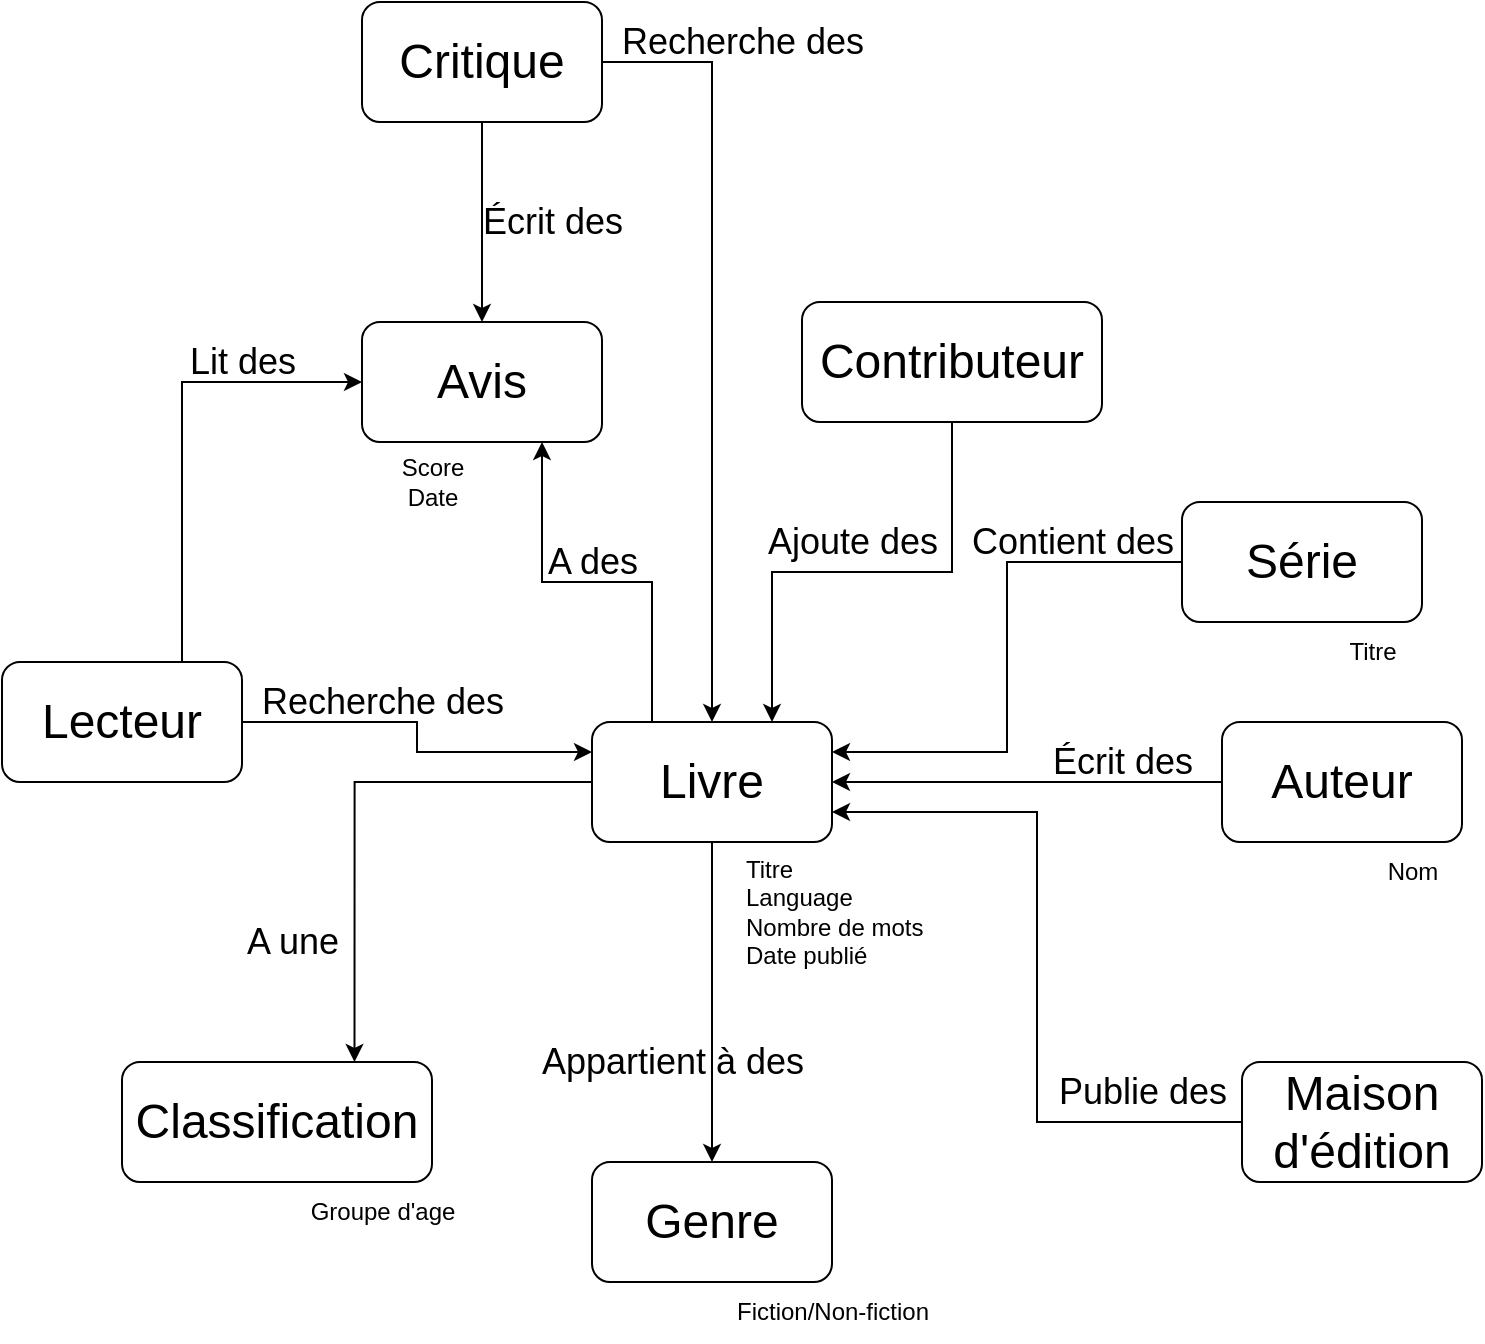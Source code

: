 <mxfile version="21.5.0" type="device">
  <diagram name="Page-1" id="Ax06X-4NIvisJhjtFsqR">
    <mxGraphModel dx="1378" dy="822" grid="1" gridSize="10" guides="1" tooltips="1" connect="1" arrows="1" fold="1" page="1" pageScale="1" pageWidth="850" pageHeight="1100" math="0" shadow="0">
      <root>
        <mxCell id="0" />
        <mxCell id="1" parent="0" />
        <mxCell id="MLrWOcbh6ogIc63_uTV6-1" value="Avis" style="rounded=1;whiteSpace=wrap;html=1;fontSize=24;" vertex="1" parent="1">
          <mxGeometry x="190" y="280" width="120" height="60" as="geometry" />
        </mxCell>
        <mxCell id="MLrWOcbh6ogIc63_uTV6-33" style="edgeStyle=orthogonalEdgeStyle;rounded=0;orthogonalLoop=1;jettySize=auto;html=1;entryX=0.5;entryY=0;entryDx=0;entryDy=0;" edge="1" parent="1" source="MLrWOcbh6ogIc63_uTV6-2" target="MLrWOcbh6ogIc63_uTV6-9">
          <mxGeometry relative="1" as="geometry" />
        </mxCell>
        <mxCell id="MLrWOcbh6ogIc63_uTV6-48" style="edgeStyle=orthogonalEdgeStyle;rounded=0;orthogonalLoop=1;jettySize=auto;html=1;entryX=0.75;entryY=0;entryDx=0;entryDy=0;" edge="1" parent="1" source="MLrWOcbh6ogIc63_uTV6-2" target="MLrWOcbh6ogIc63_uTV6-12">
          <mxGeometry relative="1" as="geometry" />
        </mxCell>
        <mxCell id="MLrWOcbh6ogIc63_uTV6-52" style="edgeStyle=orthogonalEdgeStyle;rounded=0;orthogonalLoop=1;jettySize=auto;html=1;entryX=0.75;entryY=1;entryDx=0;entryDy=0;exitX=0.25;exitY=0;exitDx=0;exitDy=0;" edge="1" parent="1" source="MLrWOcbh6ogIc63_uTV6-2" target="MLrWOcbh6ogIc63_uTV6-1">
          <mxGeometry relative="1" as="geometry" />
        </mxCell>
        <mxCell id="MLrWOcbh6ogIc63_uTV6-2" value="&lt;div style=&quot;font-size: 24px;&quot;&gt;Livre&lt;/div&gt;" style="rounded=1;whiteSpace=wrap;html=1;fontSize=24;" vertex="1" parent="1">
          <mxGeometry x="305" y="480" width="120" height="60" as="geometry" />
        </mxCell>
        <mxCell id="MLrWOcbh6ogIc63_uTV6-53" style="edgeStyle=orthogonalEdgeStyle;rounded=0;orthogonalLoop=1;jettySize=auto;html=1;" edge="1" parent="1" source="MLrWOcbh6ogIc63_uTV6-5" target="MLrWOcbh6ogIc63_uTV6-1">
          <mxGeometry relative="1" as="geometry" />
        </mxCell>
        <mxCell id="MLrWOcbh6ogIc63_uTV6-73" style="edgeStyle=orthogonalEdgeStyle;rounded=0;orthogonalLoop=1;jettySize=auto;html=1;exitX=1;exitY=0.5;exitDx=0;exitDy=0;entryX=0.5;entryY=0;entryDx=0;entryDy=0;" edge="1" parent="1" source="MLrWOcbh6ogIc63_uTV6-5" target="MLrWOcbh6ogIc63_uTV6-2">
          <mxGeometry relative="1" as="geometry" />
        </mxCell>
        <mxCell id="MLrWOcbh6ogIc63_uTV6-5" value="Critique" style="rounded=1;whiteSpace=wrap;html=1;fontSize=24;" vertex="1" parent="1">
          <mxGeometry x="190" y="120" width="120" height="60" as="geometry" />
        </mxCell>
        <mxCell id="MLrWOcbh6ogIc63_uTV6-50" style="edgeStyle=orthogonalEdgeStyle;rounded=0;orthogonalLoop=1;jettySize=auto;html=1;entryX=1;entryY=0.25;entryDx=0;entryDy=0;" edge="1" parent="1" source="MLrWOcbh6ogIc63_uTV6-6" target="MLrWOcbh6ogIc63_uTV6-2">
          <mxGeometry relative="1" as="geometry" />
        </mxCell>
        <mxCell id="MLrWOcbh6ogIc63_uTV6-6" value="&lt;div&gt;Série&lt;/div&gt;" style="rounded=1;whiteSpace=wrap;html=1;fontSize=24;" vertex="1" parent="1">
          <mxGeometry x="600" y="370" width="120" height="60" as="geometry" />
        </mxCell>
        <mxCell id="MLrWOcbh6ogIc63_uTV6-39" style="edgeStyle=orthogonalEdgeStyle;rounded=0;orthogonalLoop=1;jettySize=auto;html=1;entryX=0.75;entryY=0;entryDx=0;entryDy=0;" edge="1" parent="1" source="MLrWOcbh6ogIc63_uTV6-7" target="MLrWOcbh6ogIc63_uTV6-2">
          <mxGeometry relative="1" as="geometry" />
        </mxCell>
        <mxCell id="MLrWOcbh6ogIc63_uTV6-7" value="Contributeur" style="rounded=1;whiteSpace=wrap;html=1;fontSize=24;" vertex="1" parent="1">
          <mxGeometry x="410" y="270" width="150" height="60" as="geometry" />
        </mxCell>
        <mxCell id="MLrWOcbh6ogIc63_uTV6-46" style="edgeStyle=orthogonalEdgeStyle;rounded=0;orthogonalLoop=1;jettySize=auto;html=1;entryX=0;entryY=0.25;entryDx=0;entryDy=0;" edge="1" parent="1" source="MLrWOcbh6ogIc63_uTV6-8" target="MLrWOcbh6ogIc63_uTV6-2">
          <mxGeometry relative="1" as="geometry" />
        </mxCell>
        <mxCell id="MLrWOcbh6ogIc63_uTV6-71" style="edgeStyle=orthogonalEdgeStyle;rounded=0;orthogonalLoop=1;jettySize=auto;html=1;entryX=0;entryY=0.5;entryDx=0;entryDy=0;exitX=0.75;exitY=0;exitDx=0;exitDy=0;" edge="1" parent="1" source="MLrWOcbh6ogIc63_uTV6-8" target="MLrWOcbh6ogIc63_uTV6-1">
          <mxGeometry relative="1" as="geometry">
            <mxPoint x="70" y="310" as="targetPoint" />
          </mxGeometry>
        </mxCell>
        <mxCell id="MLrWOcbh6ogIc63_uTV6-8" value="Lecteur" style="rounded=1;whiteSpace=wrap;html=1;fontSize=24;" vertex="1" parent="1">
          <mxGeometry x="10" y="450" width="120" height="60" as="geometry" />
        </mxCell>
        <mxCell id="MLrWOcbh6ogIc63_uTV6-9" value="Genre" style="rounded=1;whiteSpace=wrap;html=1;fontSize=24;" vertex="1" parent="1">
          <mxGeometry x="305" y="700" width="120" height="60" as="geometry" />
        </mxCell>
        <mxCell id="MLrWOcbh6ogIc63_uTV6-36" style="edgeStyle=orthogonalEdgeStyle;rounded=0;orthogonalLoop=1;jettySize=auto;html=1;entryX=1;entryY=0.75;entryDx=0;entryDy=0;" edge="1" parent="1" source="MLrWOcbh6ogIc63_uTV6-10" target="MLrWOcbh6ogIc63_uTV6-2">
          <mxGeometry relative="1" as="geometry" />
        </mxCell>
        <mxCell id="MLrWOcbh6ogIc63_uTV6-10" value="&lt;div&gt;Maison d&#39;édition&lt;/div&gt;" style="rounded=1;whiteSpace=wrap;html=1;fontSize=24;" vertex="1" parent="1">
          <mxGeometry x="630" y="650" width="120" height="60" as="geometry" />
        </mxCell>
        <mxCell id="MLrWOcbh6ogIc63_uTV6-38" style="edgeStyle=orthogonalEdgeStyle;rounded=0;orthogonalLoop=1;jettySize=auto;html=1;entryX=1;entryY=0.5;entryDx=0;entryDy=0;" edge="1" parent="1" source="MLrWOcbh6ogIc63_uTV6-11" target="MLrWOcbh6ogIc63_uTV6-2">
          <mxGeometry relative="1" as="geometry" />
        </mxCell>
        <mxCell id="MLrWOcbh6ogIc63_uTV6-11" value="Auteur" style="rounded=1;whiteSpace=wrap;html=1;fontSize=24;" vertex="1" parent="1">
          <mxGeometry x="620" y="480" width="120" height="60" as="geometry" />
        </mxCell>
        <mxCell id="MLrWOcbh6ogIc63_uTV6-12" value="&lt;div&gt;Classification&lt;/div&gt;" style="rounded=1;whiteSpace=wrap;html=1;fontSize=24;" vertex="1" parent="1">
          <mxGeometry x="70" y="650" width="155" height="60" as="geometry" />
        </mxCell>
        <mxCell id="MLrWOcbh6ogIc63_uTV6-55" value="Titre&lt;br&gt;Language&lt;br&gt;Nombre de mots&lt;br&gt;Date publié" style="text;html=1;align=left;verticalAlign=middle;resizable=0;points=[];autosize=1;strokeColor=none;fillColor=none;" vertex="1" parent="1">
          <mxGeometry x="380" y="540" width="110" height="70" as="geometry" />
        </mxCell>
        <mxCell id="MLrWOcbh6ogIc63_uTV6-56" value="&lt;div&gt;Fiction/Non-fiction&lt;/div&gt;" style="text;html=1;align=center;verticalAlign=middle;resizable=0;points=[];autosize=1;strokeColor=none;fillColor=none;" vertex="1" parent="1">
          <mxGeometry x="365" y="760" width="120" height="30" as="geometry" />
        </mxCell>
        <mxCell id="MLrWOcbh6ogIc63_uTV6-57" value="&lt;div&gt;Groupe d&#39;age&lt;/div&gt;" style="text;html=1;align=center;verticalAlign=middle;resizable=0;points=[];autosize=1;strokeColor=none;fillColor=none;" vertex="1" parent="1">
          <mxGeometry x="150" y="710" width="100" height="30" as="geometry" />
        </mxCell>
        <mxCell id="MLrWOcbh6ogIc63_uTV6-60" value="Score&lt;br&gt;Date" style="text;html=1;align=center;verticalAlign=middle;resizable=0;points=[];autosize=1;strokeColor=none;fillColor=none;" vertex="1" parent="1">
          <mxGeometry x="200" y="340" width="50" height="40" as="geometry" />
        </mxCell>
        <mxCell id="MLrWOcbh6ogIc63_uTV6-61" value="&lt;div&gt;Nom&lt;/div&gt;" style="text;html=1;align=center;verticalAlign=middle;resizable=0;points=[];autosize=1;strokeColor=none;fillColor=none;" vertex="1" parent="1">
          <mxGeometry x="690" y="540" width="50" height="30" as="geometry" />
        </mxCell>
        <mxCell id="MLrWOcbh6ogIc63_uTV6-62" value="&lt;div style=&quot;font-size: 18px;&quot;&gt;Publie des&lt;br&gt;&lt;/div&gt;" style="text;html=1;align=center;verticalAlign=middle;resizable=0;points=[];autosize=1;strokeColor=none;fillColor=none;fontSize=18;" vertex="1" parent="1">
          <mxGeometry x="525" y="645" width="110" height="40" as="geometry" />
        </mxCell>
        <mxCell id="MLrWOcbh6ogIc63_uTV6-63" value="&lt;div&gt;Écrit des&lt;/div&gt;" style="text;html=1;align=center;verticalAlign=middle;resizable=0;points=[];autosize=1;strokeColor=none;fillColor=none;fontSize=18;" vertex="1" parent="1">
          <mxGeometry x="525" y="480" width="90" height="40" as="geometry" />
        </mxCell>
        <mxCell id="MLrWOcbh6ogIc63_uTV6-64" value="Contient des" style="text;html=1;align=center;verticalAlign=middle;resizable=0;points=[];autosize=1;strokeColor=none;fillColor=none;fontSize=18;" vertex="1" parent="1">
          <mxGeometry x="485" y="370" width="120" height="40" as="geometry" />
        </mxCell>
        <mxCell id="MLrWOcbh6ogIc63_uTV6-65" value="&lt;div&gt;Ajoute des&lt;/div&gt;" style="text;html=1;align=center;verticalAlign=middle;resizable=0;points=[];autosize=1;strokeColor=none;fillColor=none;fontSize=18;" vertex="1" parent="1">
          <mxGeometry x="380" y="370" width="110" height="40" as="geometry" />
        </mxCell>
        <mxCell id="MLrWOcbh6ogIc63_uTV6-66" value="&lt;div&gt;Écrit des&lt;/div&gt;" style="text;html=1;align=center;verticalAlign=middle;resizable=0;points=[];autosize=1;strokeColor=none;fillColor=none;fontSize=18;" vertex="1" parent="1">
          <mxGeometry x="240" y="210" width="90" height="40" as="geometry" />
        </mxCell>
        <mxCell id="MLrWOcbh6ogIc63_uTV6-67" value="&lt;div&gt;A des&lt;/div&gt;" style="text;html=1;align=center;verticalAlign=middle;resizable=0;points=[];autosize=1;strokeColor=none;fillColor=none;fontSize=18;" vertex="1" parent="1">
          <mxGeometry x="270" y="380" width="70" height="40" as="geometry" />
        </mxCell>
        <mxCell id="MLrWOcbh6ogIc63_uTV6-68" value="Appartient à des" style="text;html=1;align=center;verticalAlign=middle;resizable=0;points=[];autosize=1;strokeColor=none;fillColor=none;fontSize=18;" vertex="1" parent="1">
          <mxGeometry x="270" y="630" width="150" height="40" as="geometry" />
        </mxCell>
        <mxCell id="MLrWOcbh6ogIc63_uTV6-69" value="A une" style="text;html=1;align=center;verticalAlign=middle;resizable=0;points=[];autosize=1;strokeColor=none;fillColor=none;fontSize=18;" vertex="1" parent="1">
          <mxGeometry x="120" y="570" width="70" height="40" as="geometry" />
        </mxCell>
        <mxCell id="MLrWOcbh6ogIc63_uTV6-70" value="Recherche des" style="text;html=1;align=center;verticalAlign=middle;resizable=0;points=[];autosize=1;strokeColor=none;fillColor=none;fontSize=18;" vertex="1" parent="1">
          <mxGeometry x="130" y="450" width="140" height="40" as="geometry" />
        </mxCell>
        <mxCell id="MLrWOcbh6ogIc63_uTV6-72" value="Lit des" style="text;html=1;align=center;verticalAlign=middle;resizable=0;points=[];autosize=1;strokeColor=none;fillColor=none;fontSize=18;" vertex="1" parent="1">
          <mxGeometry x="90" y="280" width="80" height="40" as="geometry" />
        </mxCell>
        <mxCell id="MLrWOcbh6ogIc63_uTV6-74" value="Recherche des" style="text;html=1;align=center;verticalAlign=middle;resizable=0;points=[];autosize=1;strokeColor=none;fillColor=none;fontSize=18;" vertex="1" parent="1">
          <mxGeometry x="310" y="120" width="140" height="40" as="geometry" />
        </mxCell>
        <mxCell id="MLrWOcbh6ogIc63_uTV6-75" value="&lt;div&gt;Titre&lt;/div&gt;" style="text;html=1;align=center;verticalAlign=middle;resizable=0;points=[];autosize=1;strokeColor=none;fillColor=none;" vertex="1" parent="1">
          <mxGeometry x="670" y="430" width="50" height="30" as="geometry" />
        </mxCell>
      </root>
    </mxGraphModel>
  </diagram>
</mxfile>
